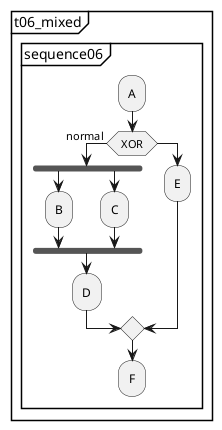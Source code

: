 @startuml 
partition "t06_mixed" {
  group "sequence06"
    :A;
    if ( XOR ) then ( normal )
      fork
        :B;
      fork again
        :C;
      end fork
      :D;
    else
      :E;
    endif
    :F;
  end group
}
@enduml

